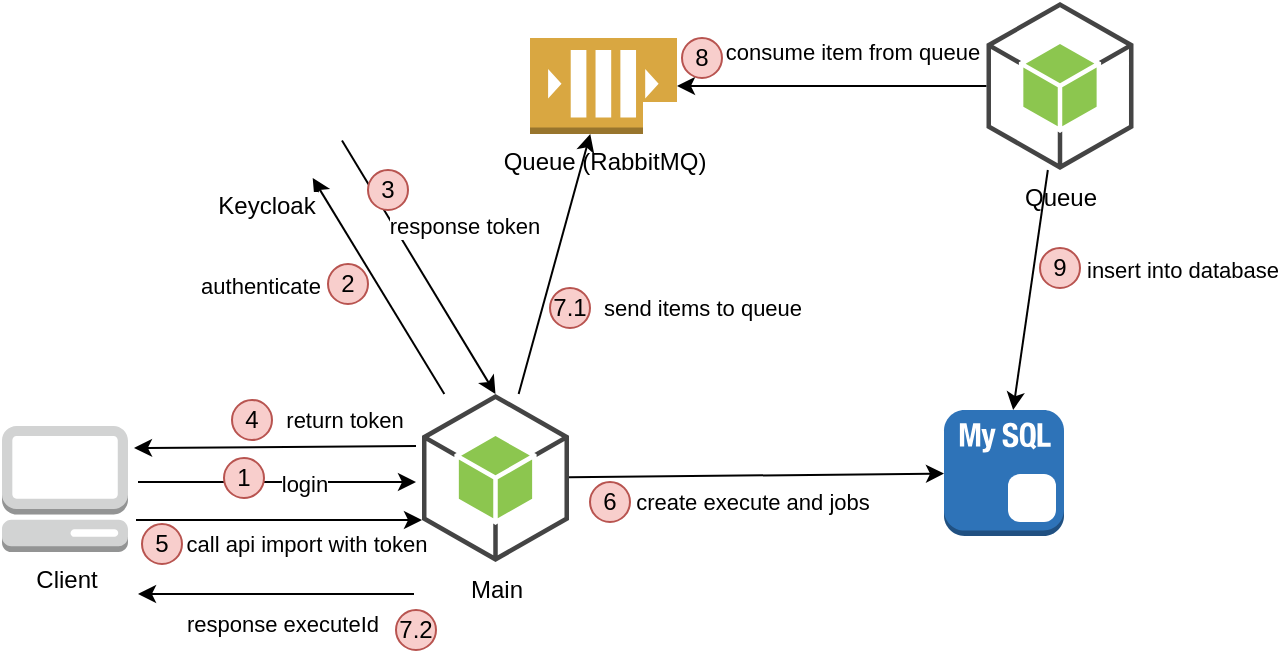<mxfile version="19.0.3" type="device"><diagram id="CaEy6KPOy-jVYIku2BFZ" name="Page-1"><mxGraphModel dx="677" dy="412" grid="0" gridSize="10" guides="1" tooltips="1" connect="1" arrows="1" fold="1" page="1" pageScale="1" pageWidth="850" pageHeight="1100" math="0" shadow="0"><root><mxCell id="0"/><mxCell id="1" parent="0"/><mxCell id="c_CyWXPawUjpc0pI_V3--2" value="Queue (RabbitMQ)" style="outlineConnect=0;dashed=0;verticalLabelPosition=bottom;verticalAlign=top;align=center;html=1;shape=mxgraph.aws3.queue;fillColor=#D9A741;gradientColor=none;" vertex="1" parent="1"><mxGeometry x="370" y="69" width="73.5" height="48" as="geometry"/></mxCell><mxCell id="c_CyWXPawUjpc0pI_V3--20" style="edgeStyle=none;rounded=0;orthogonalLoop=1;jettySize=auto;html=1;startArrow=none;startFill=0;" edge="1" parent="1" source="c_CyWXPawUjpc0pI_V3--3" target="c_CyWXPawUjpc0pI_V3--2"><mxGeometry relative="1" as="geometry"/></mxCell><mxCell id="c_CyWXPawUjpc0pI_V3--22" value="send items to queue" style="edgeLabel;html=1;align=center;verticalAlign=middle;resizable=0;points=[];" vertex="1" connectable="0" parent="c_CyWXPawUjpc0pI_V3--20"><mxGeometry x="-0.317" y="1" relative="1" as="geometry"><mxPoint x="80" y="1" as="offset"/></mxGeometry></mxCell><mxCell id="c_CyWXPawUjpc0pI_V3--36" value="insert into database" style="edgeLabel;html=1;align=center;verticalAlign=middle;resizable=0;points=[];" vertex="1" connectable="0" parent="c_CyWXPawUjpc0pI_V3--20"><mxGeometry x="-0.317" y="1" relative="1" as="geometry"><mxPoint x="320" y="-18" as="offset"/></mxGeometry></mxCell><mxCell id="c_CyWXPawUjpc0pI_V3--21" style="edgeStyle=none;rounded=0;orthogonalLoop=1;jettySize=auto;html=1;startArrow=none;startFill=0;" edge="1" parent="1" source="c_CyWXPawUjpc0pI_V3--3" target="c_CyWXPawUjpc0pI_V3--8"><mxGeometry relative="1" as="geometry"/></mxCell><mxCell id="c_CyWXPawUjpc0pI_V3--23" value="create execute and jobs" style="edgeLabel;html=1;align=center;verticalAlign=middle;resizable=0;points=[];" vertex="1" connectable="0" parent="c_CyWXPawUjpc0pI_V3--21"><mxGeometry x="-0.183" y="-1" relative="1" as="geometry"><mxPoint x="15" y="12" as="offset"/></mxGeometry></mxCell><mxCell id="c_CyWXPawUjpc0pI_V3--38" style="rounded=0;orthogonalLoop=1;jettySize=auto;html=1;startArrow=none;startFill=0;" edge="1" parent="1" source="c_CyWXPawUjpc0pI_V3--3" target="c_CyWXPawUjpc0pI_V3--10"><mxGeometry relative="1" as="geometry"/></mxCell><mxCell id="c_CyWXPawUjpc0pI_V3--42" value="authenticate" style="edgeLabel;html=1;align=center;verticalAlign=middle;resizable=0;points=[];" vertex="1" connectable="0" parent="c_CyWXPawUjpc0pI_V3--38"><mxGeometry x="-0.298" y="1" relative="1" as="geometry"><mxPoint x="-68" y="-17" as="offset"/></mxGeometry></mxCell><mxCell id="c_CyWXPawUjpc0pI_V3--58" style="edgeStyle=none;rounded=0;orthogonalLoop=1;jettySize=auto;html=1;startArrow=none;startFill=0;" edge="1" parent="1"><mxGeometry relative="1" as="geometry"><mxPoint x="174" y="347" as="targetPoint"/><mxPoint x="312" y="347" as="sourcePoint"/></mxGeometry></mxCell><mxCell id="c_CyWXPawUjpc0pI_V3--59" value="response executeId" style="edgeLabel;html=1;align=center;verticalAlign=middle;resizable=0;points=[];" vertex="1" connectable="0" parent="c_CyWXPawUjpc0pI_V3--58"><mxGeometry x="-0.098" relative="1" as="geometry"><mxPoint x="-4" y="15" as="offset"/></mxGeometry></mxCell><mxCell id="c_CyWXPawUjpc0pI_V3--3" value="Main" style="outlineConnect=0;dashed=0;verticalLabelPosition=bottom;verticalAlign=top;align=center;html=1;shape=mxgraph.aws3.android;fillColor=#8CC64F;gradientColor=none;" vertex="1" parent="1"><mxGeometry x="316" y="247" width="73.5" height="84" as="geometry"/></mxCell><mxCell id="c_CyWXPawUjpc0pI_V3--11" style="edgeStyle=none;rounded=0;orthogonalLoop=1;jettySize=auto;html=1;startArrow=none;startFill=0;" edge="1" parent="1"><mxGeometry relative="1" as="geometry"><mxPoint x="174" y="291" as="sourcePoint"/><mxPoint x="313" y="291" as="targetPoint"/></mxGeometry></mxCell><mxCell id="c_CyWXPawUjpc0pI_V3--16" value="login" style="edgeLabel;html=1;align=center;verticalAlign=middle;resizable=0;points=[];" vertex="1" connectable="0" parent="c_CyWXPawUjpc0pI_V3--11"><mxGeometry x="0.143" y="-1" relative="1" as="geometry"><mxPoint x="3" as="offset"/></mxGeometry></mxCell><mxCell id="c_CyWXPawUjpc0pI_V3--18" style="edgeStyle=none;rounded=0;orthogonalLoop=1;jettySize=auto;html=1;startArrow=none;startFill=0;entryX=0;entryY=0.75;entryDx=0;entryDy=0;entryPerimeter=0;" edge="1" parent="1" target="c_CyWXPawUjpc0pI_V3--3"><mxGeometry relative="1" as="geometry"><mxPoint x="173" y="310" as="sourcePoint"/></mxGeometry></mxCell><mxCell id="c_CyWXPawUjpc0pI_V3--24" value="call api import with token" style="edgeLabel;html=1;align=center;verticalAlign=middle;resizable=0;points=[];" vertex="1" connectable="0" parent="c_CyWXPawUjpc0pI_V3--18"><mxGeometry x="-0.245" y="-1" relative="1" as="geometry"><mxPoint x="31" y="11" as="offset"/></mxGeometry></mxCell><mxCell id="c_CyWXPawUjpc0pI_V3--4" value="Client" style="outlineConnect=0;dashed=0;verticalLabelPosition=bottom;verticalAlign=top;align=center;html=1;shape=mxgraph.aws3.management_console;fillColor=#D2D3D3;gradientColor=none;" vertex="1" parent="1"><mxGeometry x="106" y="263" width="63" height="63" as="geometry"/></mxCell><mxCell id="c_CyWXPawUjpc0pI_V3--9" style="rounded=0;orthogonalLoop=1;jettySize=auto;html=1;startArrow=none;startFill=0;" edge="1" parent="1" source="c_CyWXPawUjpc0pI_V3--7" target="c_CyWXPawUjpc0pI_V3--8"><mxGeometry relative="1" as="geometry"/></mxCell><mxCell id="c_CyWXPawUjpc0pI_V3--64" style="edgeStyle=none;rounded=0;orthogonalLoop=1;jettySize=auto;html=1;startArrow=none;startFill=0;" edge="1" parent="1" source="c_CyWXPawUjpc0pI_V3--7" target="c_CyWXPawUjpc0pI_V3--2"><mxGeometry relative="1" as="geometry"/></mxCell><mxCell id="c_CyWXPawUjpc0pI_V3--65" value="consume item from queue" style="edgeLabel;html=1;align=center;verticalAlign=middle;resizable=0;points=[];" vertex="1" connectable="0" parent="c_CyWXPawUjpc0pI_V3--64"><mxGeometry x="-0.103" y="1" relative="1" as="geometry"><mxPoint x="2" y="-18" as="offset"/></mxGeometry></mxCell><mxCell id="c_CyWXPawUjpc0pI_V3--7" value="Queue" style="outlineConnect=0;dashed=0;verticalLabelPosition=bottom;verticalAlign=top;align=center;html=1;shape=mxgraph.aws3.android;fillColor=#8CC64F;gradientColor=none;" vertex="1" parent="1"><mxGeometry x="598.25" y="51" width="73.5" height="84" as="geometry"/></mxCell><mxCell id="c_CyWXPawUjpc0pI_V3--8" value="" style="outlineConnect=0;dashed=0;verticalLabelPosition=bottom;verticalAlign=top;align=center;html=1;shape=mxgraph.aws3.mysql_db_instance_2;fillColor=#2E73B8;gradientColor=none;" vertex="1" parent="1"><mxGeometry x="577" y="255" width="60" height="63" as="geometry"/></mxCell><mxCell id="c_CyWXPawUjpc0pI_V3--12" style="edgeStyle=none;rounded=0;orthogonalLoop=1;jettySize=auto;html=1;startArrow=none;startFill=0;" edge="1" parent="1"><mxGeometry relative="1" as="geometry"><mxPoint x="313" y="273" as="sourcePoint"/><mxPoint x="172" y="274" as="targetPoint"/></mxGeometry></mxCell><mxCell id="c_CyWXPawUjpc0pI_V3--17" value="return token" style="edgeLabel;html=1;align=center;verticalAlign=middle;resizable=0;points=[];" vertex="1" connectable="0" parent="c_CyWXPawUjpc0pI_V3--12"><mxGeometry x="-0.551" relative="1" as="geometry"><mxPoint x="-5" y="-13" as="offset"/></mxGeometry></mxCell><mxCell id="c_CyWXPawUjpc0pI_V3--39" style="edgeStyle=none;rounded=0;orthogonalLoop=1;jettySize=auto;html=1;entryX=0.5;entryY=0;entryDx=0;entryDy=0;entryPerimeter=0;startArrow=none;startFill=0;exitX=1;exitY=0.75;exitDx=0;exitDy=0;" edge="1" parent="1" source="c_CyWXPawUjpc0pI_V3--10" target="c_CyWXPawUjpc0pI_V3--3"><mxGeometry relative="1" as="geometry"/></mxCell><mxCell id="c_CyWXPawUjpc0pI_V3--46" value="response token" style="edgeLabel;html=1;align=center;verticalAlign=middle;resizable=0;points=[];" vertex="1" connectable="0" parent="c_CyWXPawUjpc0pI_V3--39"><mxGeometry x="0.396" relative="1" as="geometry"><mxPoint x="7" y="-46" as="offset"/></mxGeometry></mxCell><mxCell id="c_CyWXPawUjpc0pI_V3--10" value="Keycloak" style="shape=image;verticalLabelPosition=bottom;labelBackgroundColor=default;verticalAlign=top;aspect=fixed;imageAspect=0;image=https://upload.wikimedia.org/wikipedia/commons/2/29/Keycloak_Logo.png;" vertex="1" parent="1"><mxGeometry x="201" y="64" width="75" height="75" as="geometry"/></mxCell><mxCell id="c_CyWXPawUjpc0pI_V3--15" value="4" style="ellipse;whiteSpace=wrap;html=1;aspect=fixed;fillColor=#f8cecc;strokeColor=#b85450;" vertex="1" parent="1"><mxGeometry x="221" y="250" width="20" height="20" as="geometry"/></mxCell><mxCell id="c_CyWXPawUjpc0pI_V3--25" value="5" style="ellipse;whiteSpace=wrap;html=1;aspect=fixed;fillColor=#f8cecc;strokeColor=#b85450;" vertex="1" parent="1"><mxGeometry x="176" y="312" width="20" height="20" as="geometry"/></mxCell><mxCell id="c_CyWXPawUjpc0pI_V3--28" value="6" style="ellipse;whiteSpace=wrap;html=1;aspect=fixed;fillColor=#f8cecc;strokeColor=#b85450;" vertex="1" parent="1"><mxGeometry x="400" y="291" width="20" height="20" as="geometry"/></mxCell><mxCell id="c_CyWXPawUjpc0pI_V3--29" value="7.1" style="ellipse;whiteSpace=wrap;html=1;aspect=fixed;fillColor=#f8cecc;strokeColor=#b85450;" vertex="1" parent="1"><mxGeometry x="380" y="194" width="20" height="20" as="geometry"/></mxCell><mxCell id="c_CyWXPawUjpc0pI_V3--31" value="8" style="ellipse;whiteSpace=wrap;html=1;aspect=fixed;fillColor=#f8cecc;strokeColor=#b85450;" vertex="1" parent="1"><mxGeometry x="446" y="69" width="20" height="20" as="geometry"/></mxCell><mxCell id="c_CyWXPawUjpc0pI_V3--32" value="9" style="ellipse;whiteSpace=wrap;html=1;aspect=fixed;fillColor=#f8cecc;strokeColor=#b85450;" vertex="1" parent="1"><mxGeometry x="625" y="174" width="20" height="20" as="geometry"/></mxCell><mxCell id="c_CyWXPawUjpc0pI_V3--13" value="1" style="ellipse;whiteSpace=wrap;html=1;aspect=fixed;fillColor=#f8cecc;strokeColor=#b85450;" vertex="1" parent="1"><mxGeometry x="217" y="279" width="20" height="20" as="geometry"/></mxCell><mxCell id="c_CyWXPawUjpc0pI_V3--41" value="2" style="ellipse;whiteSpace=wrap;html=1;aspect=fixed;fillColor=#f8cecc;strokeColor=#b85450;" vertex="1" parent="1"><mxGeometry x="269" y="182" width="20" height="20" as="geometry"/></mxCell><mxCell id="c_CyWXPawUjpc0pI_V3--51" value="" style="rounded=0;whiteSpace=wrap;html=1;strokeColor=none;" vertex="1" parent="1"><mxGeometry x="426.5" y="101" width="17" height="16" as="geometry"/></mxCell><mxCell id="c_CyWXPawUjpc0pI_V3--50" value="" style="shape=image;verticalLabelPosition=bottom;labelBackgroundColor=default;verticalAlign=top;aspect=fixed;imageAspect=0;image=https://www.svgrepo.com/show/303576/rabbitmq-logo.svg;" vertex="1" parent="1"><mxGeometry x="427.5" y="102" width="16" height="16" as="geometry"/></mxCell><mxCell id="c_CyWXPawUjpc0pI_V3--53" value="" style="rounded=1;whiteSpace=wrap;html=1;strokeColor=none;arcSize=25;" vertex="1" parent="1"><mxGeometry x="609" y="287" width="24" height="24" as="geometry"/></mxCell><mxCell id="c_CyWXPawUjpc0pI_V3--52" value="" style="shape=image;verticalLabelPosition=bottom;labelBackgroundColor=default;verticalAlign=top;aspect=fixed;imageAspect=0;image=https://cdn-icons-png.flaticon.com/512/528/528260.png;" vertex="1" parent="1"><mxGeometry x="611.5" y="289.5" width="19" height="19" as="geometry"/></mxCell><mxCell id="c_CyWXPawUjpc0pI_V3--54" value="" style="shape=image;verticalLabelPosition=bottom;labelBackgroundColor=default;verticalAlign=top;aspect=fixed;imageAspect=0;image=https://docs.nestjs.com/assets/logo-small.svg;" vertex="1" parent="1"><mxGeometry x="363.003" y="291.827" width="24" height="23.17" as="geometry"/></mxCell><mxCell id="c_CyWXPawUjpc0pI_V3--55" value="" style="shape=image;verticalLabelPosition=bottom;labelBackgroundColor=default;verticalAlign=top;aspect=fixed;imageAspect=0;image=https://docs.nestjs.com/assets/logo-small.svg;" vertex="1" parent="1"><mxGeometry x="647.753" y="94.827" width="24" height="23.17" as="geometry"/></mxCell><mxCell id="c_CyWXPawUjpc0pI_V3--57" value="7.2" style="ellipse;whiteSpace=wrap;html=1;aspect=fixed;fillColor=#f8cecc;strokeColor=#b85450;" vertex="1" parent="1"><mxGeometry x="303" y="355" width="20" height="20" as="geometry"/></mxCell><mxCell id="c_CyWXPawUjpc0pI_V3--45" value="3" style="ellipse;whiteSpace=wrap;html=1;aspect=fixed;fillColor=#f8cecc;strokeColor=#b85450;" vertex="1" parent="1"><mxGeometry x="289" y="135" width="20" height="20" as="geometry"/></mxCell></root></mxGraphModel></diagram></mxfile>